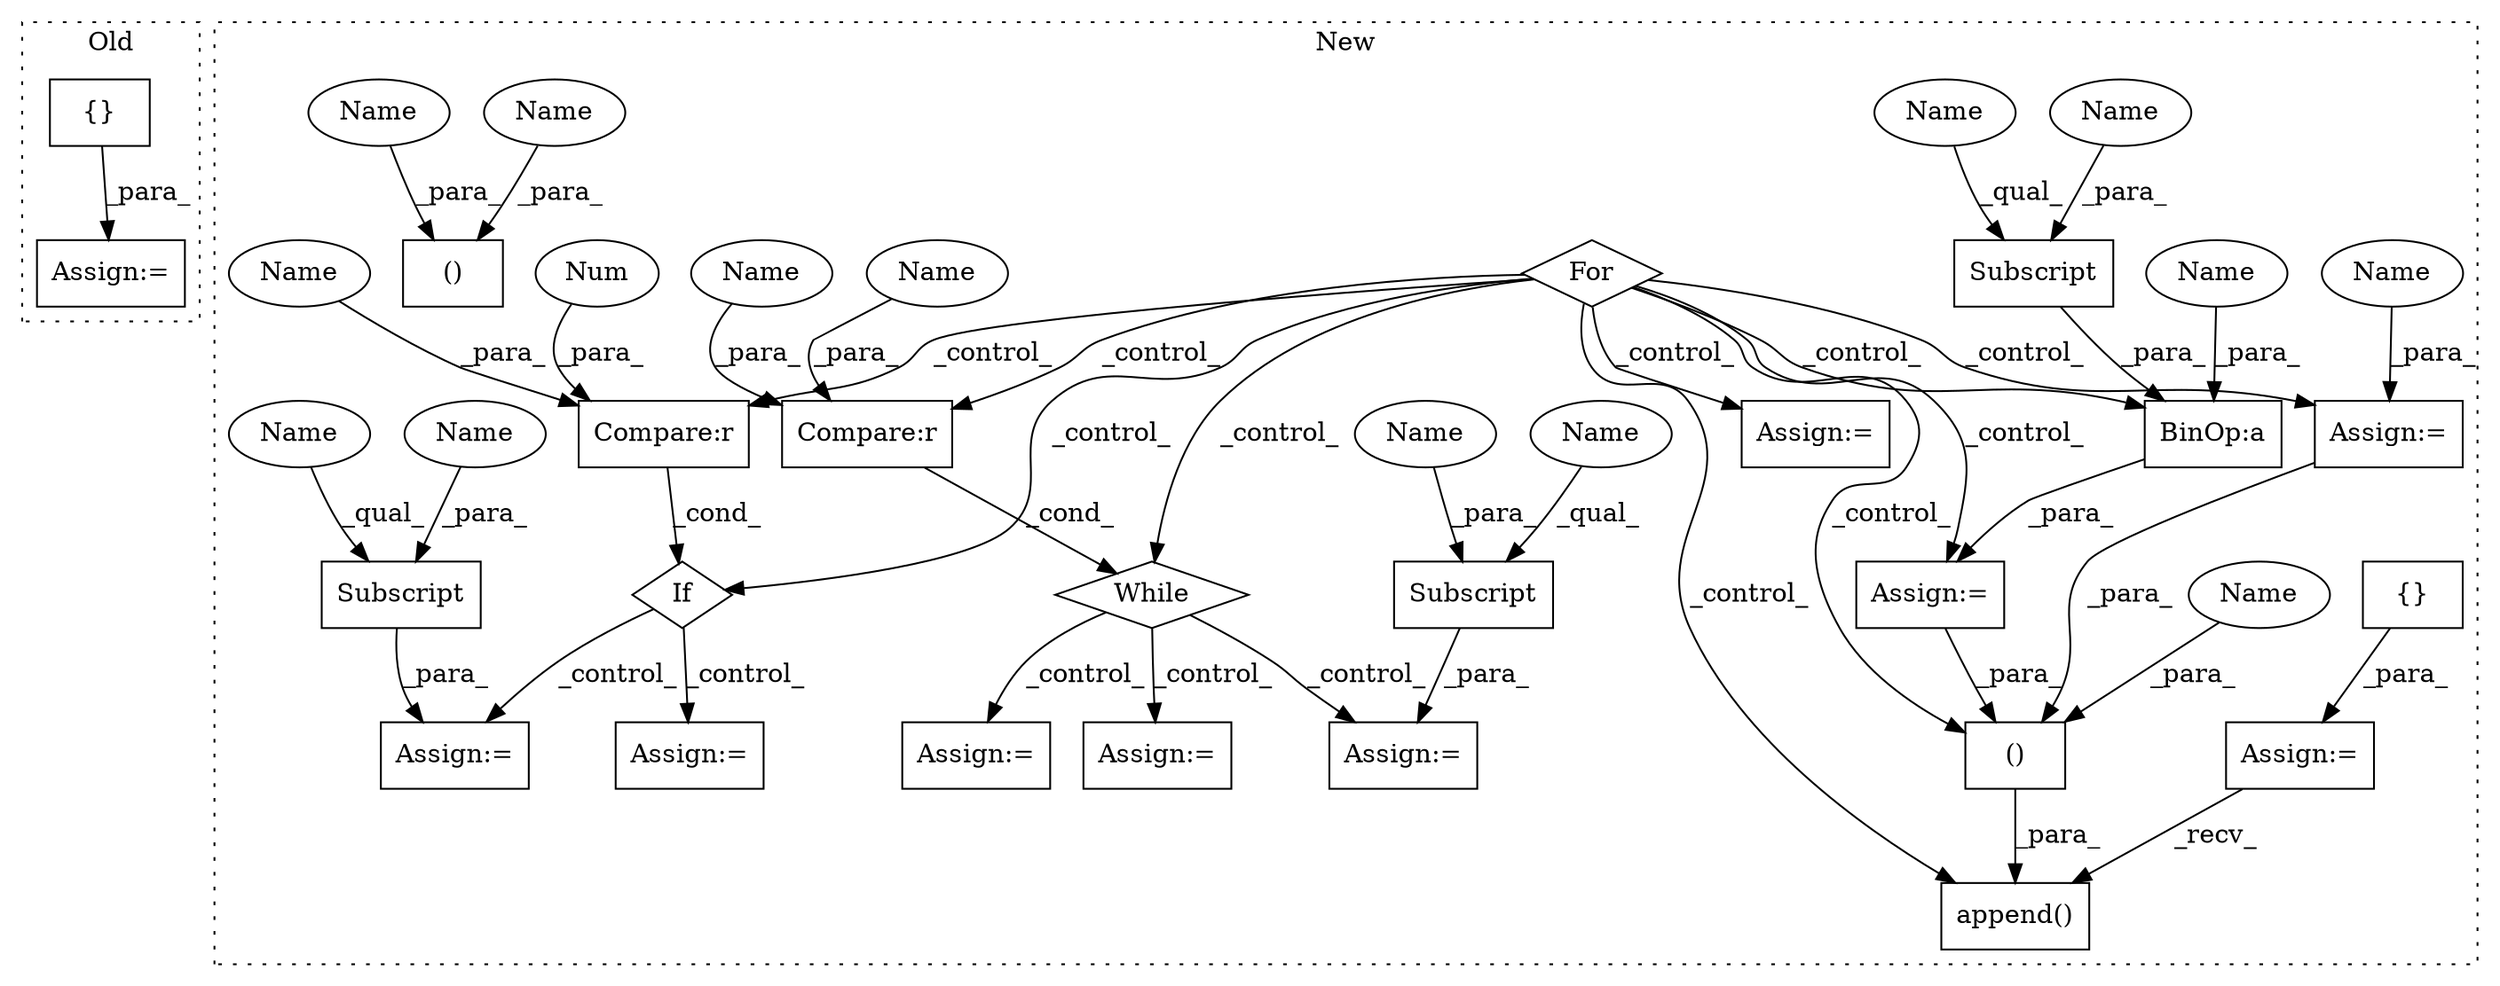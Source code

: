 digraph G {
subgraph cluster0 {
1 [label="{}" a="95" s="1558,1559" l="2,1" shape="box"];
6 [label="Assign:=" a="68" s="1555" l="3" shape="box"];
label = "Old";
style="dotted";
}
subgraph cluster1 {
2 [label="While" a="52" s="3422,3453" l="6,18" shape="diamond"];
3 [label="Assign:=" a="68" s="3520" l="4" shape="box"];
4 [label="Assign:=" a="68" s="3554" l="3" shape="box"];
5 [label="Assign:=" a="68" s="3481" l="4" shape="box"];
7 [label="Subscript" a="63" s="3557,0" l="13,0" shape="box"];
8 [label="Assign:=" a="68" s="3344" l="3" shape="box"];
9 [label="Subscript" a="63" s="3381,0" l="13,0" shape="box"];
10 [label="()" a="54" s="3687" l="124" shape="box"];
11 [label="BinOp:a" a="82" s="3394" l="3" shape="box"];
12 [label="()" a="54" s="3152" l="14" shape="box"];
13 [label="Compare:r" a="40" s="3428" l="25" shape="box"];
14 [label="Subscript" a="63" s="3306,0" l="13,0" shape="box"];
15 [label="append()" a="75" s="3622,3853" l="35,1" shape="box"];
16 [label="{}" a="59" s="3135,3135" l="2,1" shape="box"];
17 [label="Compare:r" a="40" s="3228" l="17" shape="box"];
18 [label="If" a="96" s="3225" l="3" shape="diamond"];
19 [label="For" a="107" s="3183,3211" l="4,14" shape="diamond"];
20 [label="Num" a="76" s="3244" l="1" shape="ellipse"];
21 [label="Assign:=" a="68" s="3303" l="3" shape="box"];
22 [label="Assign:=" a="68" s="3595" l="4" shape="box"];
23 [label="Assign:=" a="68" s="3132" l="3" shape="box"];
24 [label="Assign:=" a="68" s="3378" l="3" shape="box"];
25 [label="Assign:=" a="68" s="3269" l="4" shape="box"];
26 [label="Name" a="87" s="3805" l="6" shape="ellipse"];
27 [label="Name" a="87" s="3387" l="6" shape="ellipse"];
28 [label="Name" a="87" s="3312" l="6" shape="ellipse"];
29 [label="Name" a="87" s="3563" l="6" shape="ellipse"];
30 [label="Name" a="87" s="3347" l="6" shape="ellipse"];
31 [label="Name" a="87" s="3146" l="6" shape="ellipse"];
32 [label="Name" a="87" s="3397" l="12" shape="ellipse"];
33 [label="Name" a="87" s="3228" l="12" shape="ellipse"];
34 [label="Name" a="87" s="3441" l="12" shape="ellipse"];
35 [label="Name" a="87" s="3154" l="12" shape="ellipse"];
36 [label="Name" a="87" s="3381" l="5" shape="ellipse"];
37 [label="Name" a="87" s="3306" l="5" shape="ellipse"];
38 [label="Name" a="87" s="3557" l="5" shape="ellipse"];
39 [label="Name" a="87" s="3428" l="10" shape="ellipse"];
label = "New";
style="dotted";
}
1 -> 6 [label="_para_"];
2 -> 5 [label="_control_"];
2 -> 3 [label="_control_"];
2 -> 4 [label="_control_"];
7 -> 4 [label="_para_"];
8 -> 10 [label="_para_"];
9 -> 11 [label="_para_"];
10 -> 15 [label="_para_"];
11 -> 24 [label="_para_"];
13 -> 2 [label="_cond_"];
14 -> 21 [label="_para_"];
16 -> 23 [label="_para_"];
17 -> 18 [label="_cond_"];
18 -> 25 [label="_control_"];
18 -> 21 [label="_control_"];
19 -> 24 [label="_control_"];
19 -> 11 [label="_control_"];
19 -> 18 [label="_control_"];
19 -> 8 [label="_control_"];
19 -> 22 [label="_control_"];
19 -> 15 [label="_control_"];
19 -> 10 [label="_control_"];
19 -> 2 [label="_control_"];
19 -> 13 [label="_control_"];
19 -> 17 [label="_control_"];
20 -> 17 [label="_para_"];
23 -> 15 [label="_recv_"];
24 -> 10 [label="_para_"];
26 -> 10 [label="_para_"];
27 -> 9 [label="_para_"];
28 -> 14 [label="_para_"];
29 -> 7 [label="_para_"];
30 -> 8 [label="_para_"];
31 -> 12 [label="_para_"];
32 -> 11 [label="_para_"];
33 -> 17 [label="_para_"];
34 -> 13 [label="_para_"];
35 -> 12 [label="_para_"];
36 -> 9 [label="_qual_"];
37 -> 14 [label="_qual_"];
38 -> 7 [label="_qual_"];
39 -> 13 [label="_para_"];
}